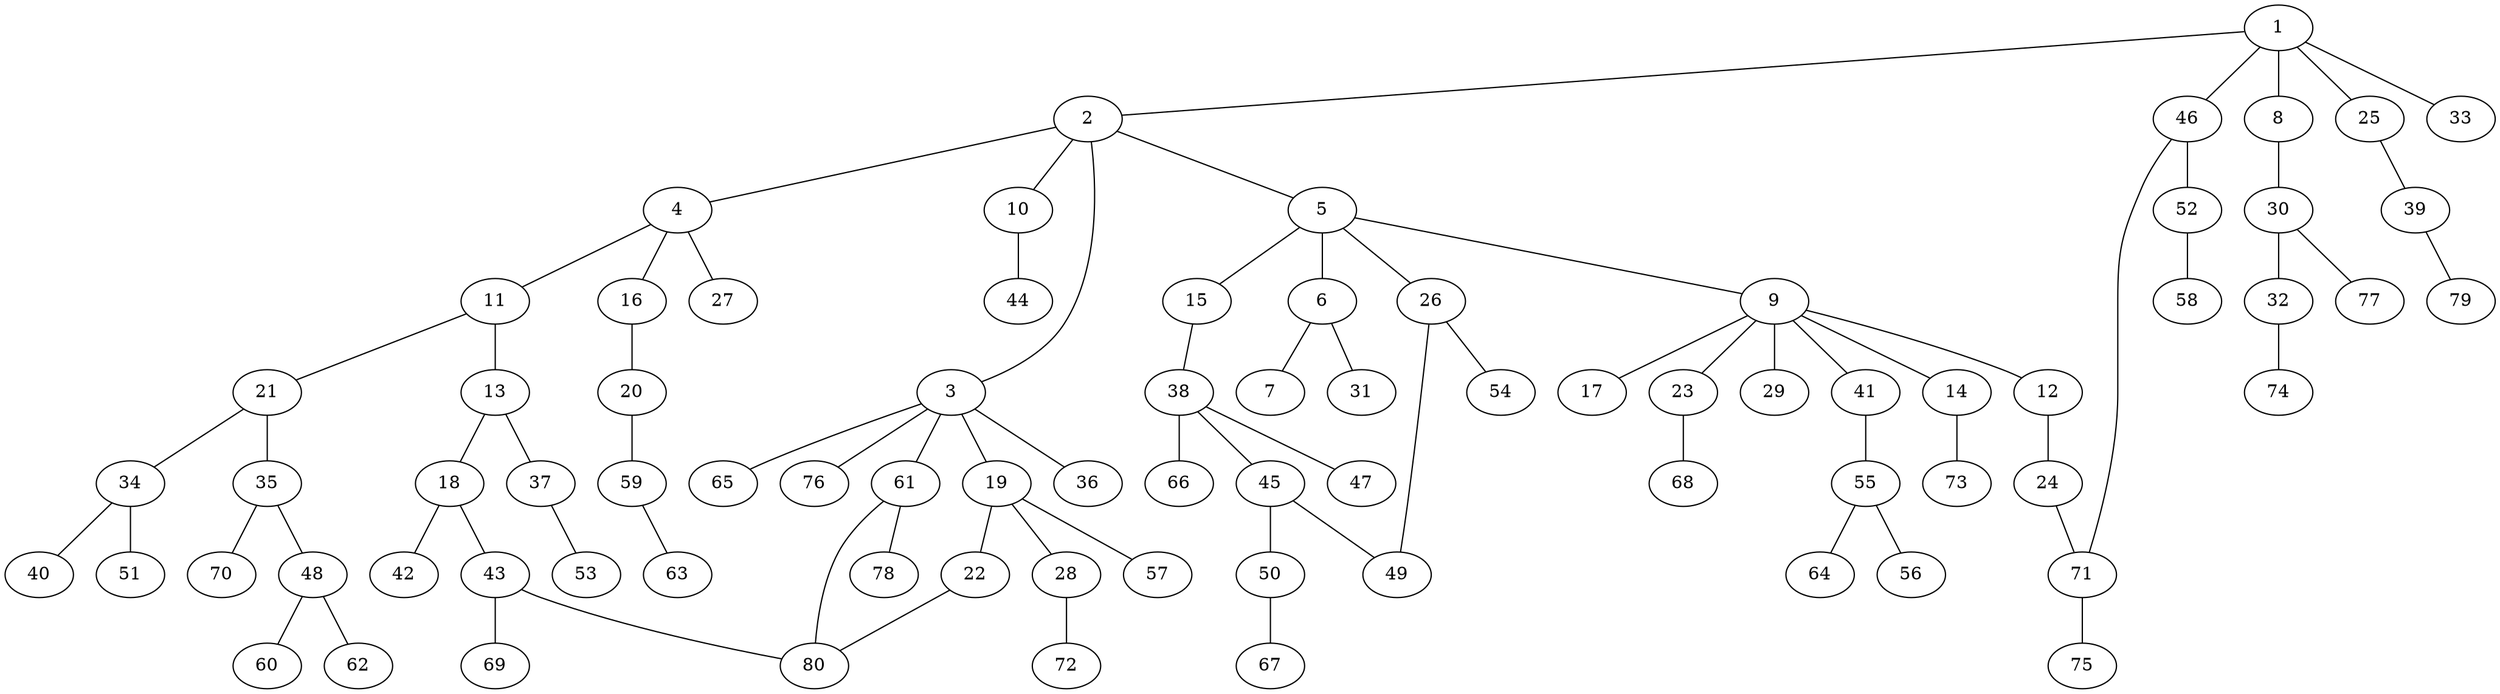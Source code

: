 graph graphname {1--2
1--8
1--25
1--33
1--46
2--3
2--4
2--5
2--10
3--19
3--36
3--61
3--65
3--76
4--11
4--16
4--27
5--6
5--9
5--15
5--26
6--7
6--31
8--30
9--12
9--14
9--17
9--23
9--29
9--41
10--44
11--13
11--21
12--24
13--18
13--37
14--73
15--38
16--20
18--42
18--43
19--22
19--28
19--57
20--59
21--34
21--35
22--80
23--68
24--71
25--39
26--49
26--54
28--72
30--32
30--77
32--74
34--40
34--51
35--48
35--70
37--53
38--45
38--47
38--66
39--79
41--55
43--69
43--80
45--49
45--50
46--52
46--71
48--60
48--62
50--67
52--58
55--56
55--64
59--63
61--78
61--80
71--75
}